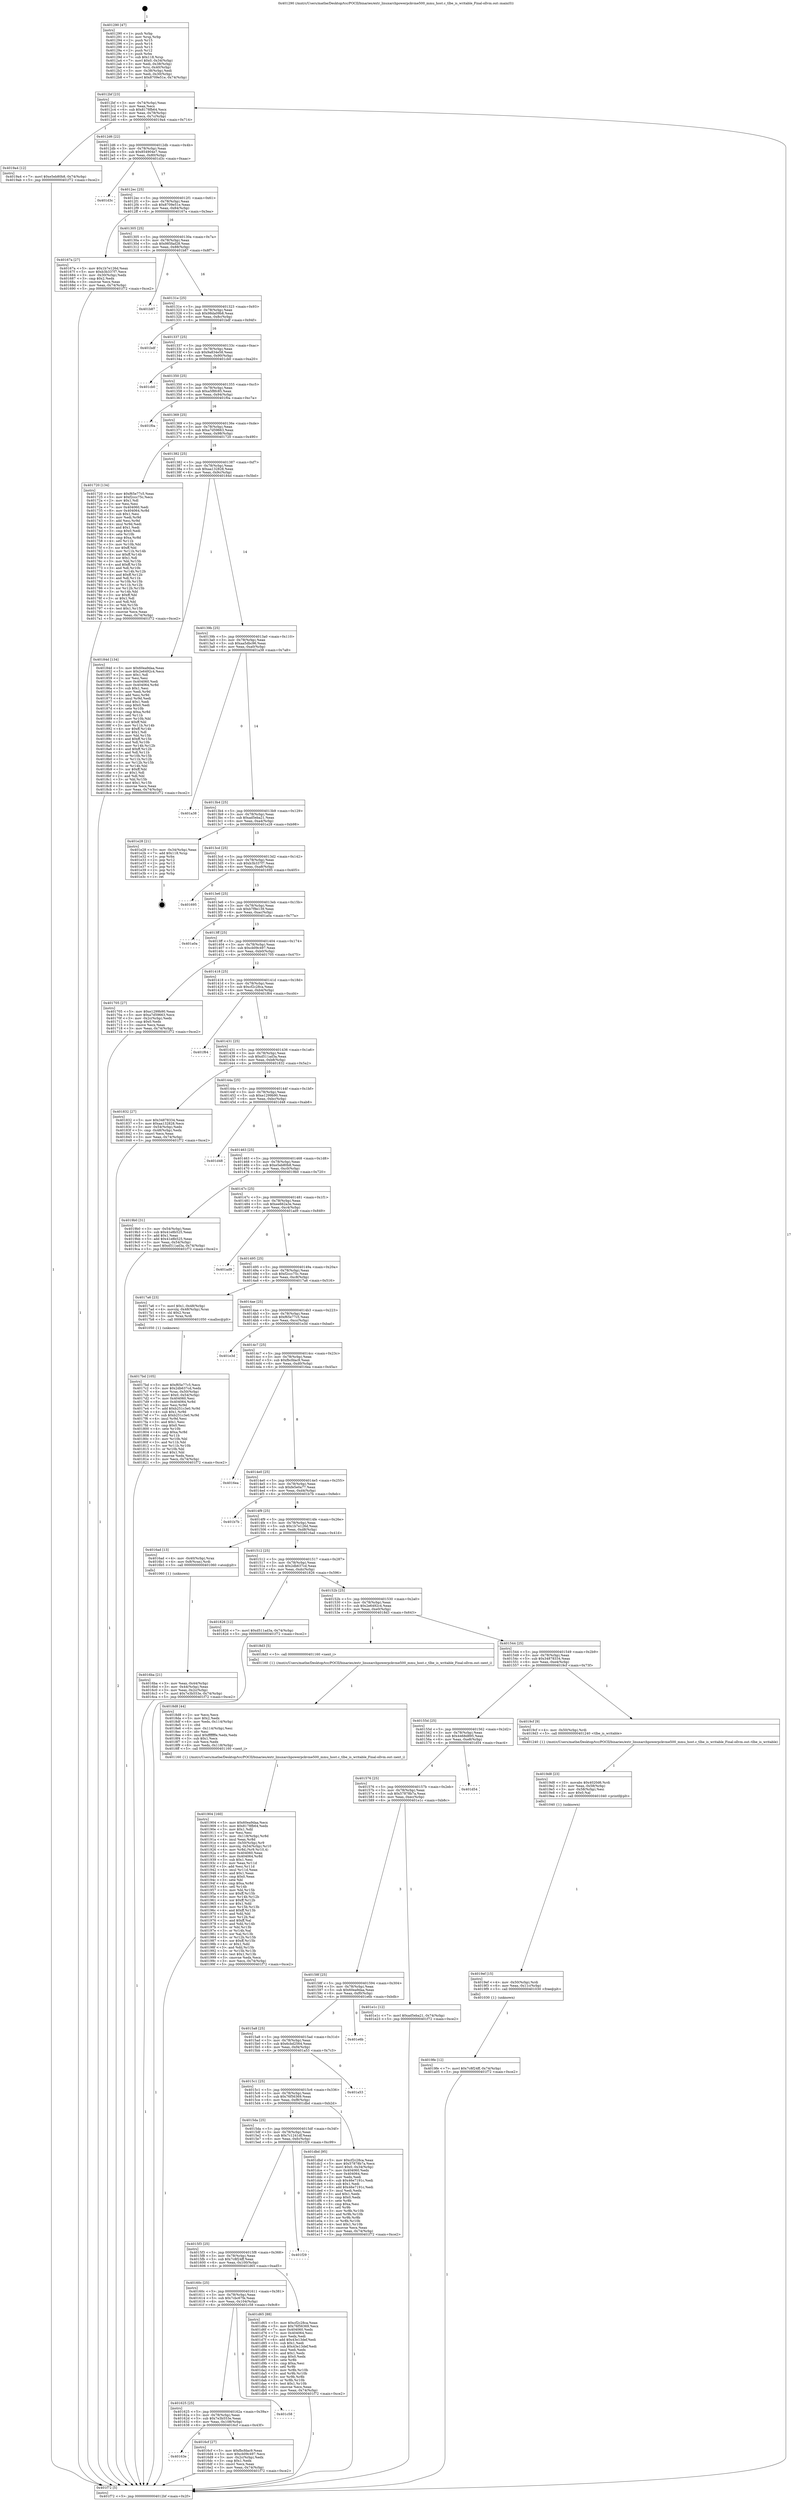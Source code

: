 digraph "0x401290" {
  label = "0x401290 (/mnt/c/Users/mathe/Desktop/tcc/POCII/binaries/extr_linuxarchpowerpckvme500_mmu_host.c_tlbe_is_writable_Final-ollvm.out::main(0))"
  labelloc = "t"
  node[shape=record]

  Entry [label="",width=0.3,height=0.3,shape=circle,fillcolor=black,style=filled]
  "0x4012bf" [label="{
     0x4012bf [23]\l
     | [instrs]\l
     &nbsp;&nbsp;0x4012bf \<+3\>: mov -0x74(%rbp),%eax\l
     &nbsp;&nbsp;0x4012c2 \<+2\>: mov %eax,%ecx\l
     &nbsp;&nbsp;0x4012c4 \<+6\>: sub $0x8178fb64,%ecx\l
     &nbsp;&nbsp;0x4012ca \<+3\>: mov %eax,-0x78(%rbp)\l
     &nbsp;&nbsp;0x4012cd \<+3\>: mov %ecx,-0x7c(%rbp)\l
     &nbsp;&nbsp;0x4012d0 \<+6\>: je 00000000004019a4 \<main+0x714\>\l
  }"]
  "0x4019a4" [label="{
     0x4019a4 [12]\l
     | [instrs]\l
     &nbsp;&nbsp;0x4019a4 \<+7\>: movl $0xe5eb80b8,-0x74(%rbp)\l
     &nbsp;&nbsp;0x4019ab \<+5\>: jmp 0000000000401f72 \<main+0xce2\>\l
  }"]
  "0x4012d6" [label="{
     0x4012d6 [22]\l
     | [instrs]\l
     &nbsp;&nbsp;0x4012d6 \<+5\>: jmp 00000000004012db \<main+0x4b\>\l
     &nbsp;&nbsp;0x4012db \<+3\>: mov -0x78(%rbp),%eax\l
     &nbsp;&nbsp;0x4012de \<+5\>: sub $0x854904e7,%eax\l
     &nbsp;&nbsp;0x4012e3 \<+3\>: mov %eax,-0x80(%rbp)\l
     &nbsp;&nbsp;0x4012e6 \<+6\>: je 0000000000401d3c \<main+0xaac\>\l
  }"]
  Exit [label="",width=0.3,height=0.3,shape=circle,fillcolor=black,style=filled,peripheries=2]
  "0x401d3c" [label="{
     0x401d3c\l
  }", style=dashed]
  "0x4012ec" [label="{
     0x4012ec [25]\l
     | [instrs]\l
     &nbsp;&nbsp;0x4012ec \<+5\>: jmp 00000000004012f1 \<main+0x61\>\l
     &nbsp;&nbsp;0x4012f1 \<+3\>: mov -0x78(%rbp),%eax\l
     &nbsp;&nbsp;0x4012f4 \<+5\>: sub $0x8709e51e,%eax\l
     &nbsp;&nbsp;0x4012f9 \<+6\>: mov %eax,-0x84(%rbp)\l
     &nbsp;&nbsp;0x4012ff \<+6\>: je 000000000040167a \<main+0x3ea\>\l
  }"]
  "0x4019fe" [label="{
     0x4019fe [12]\l
     | [instrs]\l
     &nbsp;&nbsp;0x4019fe \<+7\>: movl $0x7c8f24ff,-0x74(%rbp)\l
     &nbsp;&nbsp;0x401a05 \<+5\>: jmp 0000000000401f72 \<main+0xce2\>\l
  }"]
  "0x40167a" [label="{
     0x40167a [27]\l
     | [instrs]\l
     &nbsp;&nbsp;0x40167a \<+5\>: mov $0x1b7e126d,%eax\l
     &nbsp;&nbsp;0x40167f \<+5\>: mov $0xb3b337f7,%ecx\l
     &nbsp;&nbsp;0x401684 \<+3\>: mov -0x30(%rbp),%edx\l
     &nbsp;&nbsp;0x401687 \<+3\>: cmp $0x2,%edx\l
     &nbsp;&nbsp;0x40168a \<+3\>: cmovne %ecx,%eax\l
     &nbsp;&nbsp;0x40168d \<+3\>: mov %eax,-0x74(%rbp)\l
     &nbsp;&nbsp;0x401690 \<+5\>: jmp 0000000000401f72 \<main+0xce2\>\l
  }"]
  "0x401305" [label="{
     0x401305 [25]\l
     | [instrs]\l
     &nbsp;&nbsp;0x401305 \<+5\>: jmp 000000000040130a \<main+0x7a\>\l
     &nbsp;&nbsp;0x40130a \<+3\>: mov -0x78(%rbp),%eax\l
     &nbsp;&nbsp;0x40130d \<+5\>: sub $0x985fad28,%eax\l
     &nbsp;&nbsp;0x401312 \<+6\>: mov %eax,-0x88(%rbp)\l
     &nbsp;&nbsp;0x401318 \<+6\>: je 0000000000401b87 \<main+0x8f7\>\l
  }"]
  "0x401f72" [label="{
     0x401f72 [5]\l
     | [instrs]\l
     &nbsp;&nbsp;0x401f72 \<+5\>: jmp 00000000004012bf \<main+0x2f\>\l
  }"]
  "0x401290" [label="{
     0x401290 [47]\l
     | [instrs]\l
     &nbsp;&nbsp;0x401290 \<+1\>: push %rbp\l
     &nbsp;&nbsp;0x401291 \<+3\>: mov %rsp,%rbp\l
     &nbsp;&nbsp;0x401294 \<+2\>: push %r15\l
     &nbsp;&nbsp;0x401296 \<+2\>: push %r14\l
     &nbsp;&nbsp;0x401298 \<+2\>: push %r13\l
     &nbsp;&nbsp;0x40129a \<+2\>: push %r12\l
     &nbsp;&nbsp;0x40129c \<+1\>: push %rbx\l
     &nbsp;&nbsp;0x40129d \<+7\>: sub $0x118,%rsp\l
     &nbsp;&nbsp;0x4012a4 \<+7\>: movl $0x0,-0x34(%rbp)\l
     &nbsp;&nbsp;0x4012ab \<+3\>: mov %edi,-0x38(%rbp)\l
     &nbsp;&nbsp;0x4012ae \<+4\>: mov %rsi,-0x40(%rbp)\l
     &nbsp;&nbsp;0x4012b2 \<+3\>: mov -0x38(%rbp),%edi\l
     &nbsp;&nbsp;0x4012b5 \<+3\>: mov %edi,-0x30(%rbp)\l
     &nbsp;&nbsp;0x4012b8 \<+7\>: movl $0x8709e51e,-0x74(%rbp)\l
  }"]
  "0x4019ef" [label="{
     0x4019ef [15]\l
     | [instrs]\l
     &nbsp;&nbsp;0x4019ef \<+4\>: mov -0x50(%rbp),%rdi\l
     &nbsp;&nbsp;0x4019f3 \<+6\>: mov %eax,-0x11c(%rbp)\l
     &nbsp;&nbsp;0x4019f9 \<+5\>: call 0000000000401030 \<free@plt\>\l
     | [calls]\l
     &nbsp;&nbsp;0x401030 \{1\} (unknown)\l
  }"]
  "0x401b87" [label="{
     0x401b87\l
  }", style=dashed]
  "0x40131e" [label="{
     0x40131e [25]\l
     | [instrs]\l
     &nbsp;&nbsp;0x40131e \<+5\>: jmp 0000000000401323 \<main+0x93\>\l
     &nbsp;&nbsp;0x401323 \<+3\>: mov -0x78(%rbp),%eax\l
     &nbsp;&nbsp;0x401326 \<+5\>: sub $0x98da09b8,%eax\l
     &nbsp;&nbsp;0x40132b \<+6\>: mov %eax,-0x8c(%rbp)\l
     &nbsp;&nbsp;0x401331 \<+6\>: je 0000000000401bdf \<main+0x94f\>\l
  }"]
  "0x4019d8" [label="{
     0x4019d8 [23]\l
     | [instrs]\l
     &nbsp;&nbsp;0x4019d8 \<+10\>: movabs $0x4020d6,%rdi\l
     &nbsp;&nbsp;0x4019e2 \<+3\>: mov %eax,-0x58(%rbp)\l
     &nbsp;&nbsp;0x4019e5 \<+3\>: mov -0x58(%rbp),%esi\l
     &nbsp;&nbsp;0x4019e8 \<+2\>: mov $0x0,%al\l
     &nbsp;&nbsp;0x4019ea \<+5\>: call 0000000000401040 \<printf@plt\>\l
     | [calls]\l
     &nbsp;&nbsp;0x401040 \{1\} (unknown)\l
  }"]
  "0x401bdf" [label="{
     0x401bdf\l
  }", style=dashed]
  "0x401337" [label="{
     0x401337 [25]\l
     | [instrs]\l
     &nbsp;&nbsp;0x401337 \<+5\>: jmp 000000000040133c \<main+0xac\>\l
     &nbsp;&nbsp;0x40133c \<+3\>: mov -0x78(%rbp),%eax\l
     &nbsp;&nbsp;0x40133f \<+5\>: sub $0x9a834e58,%eax\l
     &nbsp;&nbsp;0x401344 \<+6\>: mov %eax,-0x90(%rbp)\l
     &nbsp;&nbsp;0x40134a \<+6\>: je 0000000000401cb0 \<main+0xa20\>\l
  }"]
  "0x401904" [label="{
     0x401904 [160]\l
     | [instrs]\l
     &nbsp;&nbsp;0x401904 \<+5\>: mov $0x60ea9daa,%ecx\l
     &nbsp;&nbsp;0x401909 \<+5\>: mov $0x8178fb64,%edx\l
     &nbsp;&nbsp;0x40190e \<+3\>: mov $0x1,%dil\l
     &nbsp;&nbsp;0x401911 \<+2\>: xor %esi,%esi\l
     &nbsp;&nbsp;0x401913 \<+7\>: mov -0x118(%rbp),%r8d\l
     &nbsp;&nbsp;0x40191a \<+4\>: imul %eax,%r8d\l
     &nbsp;&nbsp;0x40191e \<+4\>: mov -0x50(%rbp),%r9\l
     &nbsp;&nbsp;0x401922 \<+4\>: movslq -0x54(%rbp),%r10\l
     &nbsp;&nbsp;0x401926 \<+4\>: mov %r8d,(%r9,%r10,4)\l
     &nbsp;&nbsp;0x40192a \<+7\>: mov 0x404060,%eax\l
     &nbsp;&nbsp;0x401931 \<+8\>: mov 0x404064,%r8d\l
     &nbsp;&nbsp;0x401939 \<+3\>: sub $0x1,%esi\l
     &nbsp;&nbsp;0x40193c \<+3\>: mov %eax,%r11d\l
     &nbsp;&nbsp;0x40193f \<+3\>: add %esi,%r11d\l
     &nbsp;&nbsp;0x401942 \<+4\>: imul %r11d,%eax\l
     &nbsp;&nbsp;0x401946 \<+3\>: and $0x1,%eax\l
     &nbsp;&nbsp;0x401949 \<+3\>: cmp $0x0,%eax\l
     &nbsp;&nbsp;0x40194c \<+3\>: sete %bl\l
     &nbsp;&nbsp;0x40194f \<+4\>: cmp $0xa,%r8d\l
     &nbsp;&nbsp;0x401953 \<+4\>: setl %r14b\l
     &nbsp;&nbsp;0x401957 \<+3\>: mov %bl,%r15b\l
     &nbsp;&nbsp;0x40195a \<+4\>: xor $0xff,%r15b\l
     &nbsp;&nbsp;0x40195e \<+3\>: mov %r14b,%r12b\l
     &nbsp;&nbsp;0x401961 \<+4\>: xor $0xff,%r12b\l
     &nbsp;&nbsp;0x401965 \<+4\>: xor $0x1,%dil\l
     &nbsp;&nbsp;0x401969 \<+3\>: mov %r15b,%r13b\l
     &nbsp;&nbsp;0x40196c \<+4\>: and $0xff,%r13b\l
     &nbsp;&nbsp;0x401970 \<+3\>: and %dil,%bl\l
     &nbsp;&nbsp;0x401973 \<+3\>: mov %r12b,%al\l
     &nbsp;&nbsp;0x401976 \<+2\>: and $0xff,%al\l
     &nbsp;&nbsp;0x401978 \<+3\>: and %dil,%r14b\l
     &nbsp;&nbsp;0x40197b \<+3\>: or %bl,%r13b\l
     &nbsp;&nbsp;0x40197e \<+3\>: or %r14b,%al\l
     &nbsp;&nbsp;0x401981 \<+3\>: xor %al,%r13b\l
     &nbsp;&nbsp;0x401984 \<+3\>: or %r12b,%r15b\l
     &nbsp;&nbsp;0x401987 \<+4\>: xor $0xff,%r15b\l
     &nbsp;&nbsp;0x40198b \<+4\>: or $0x1,%dil\l
     &nbsp;&nbsp;0x40198f \<+3\>: and %dil,%r15b\l
     &nbsp;&nbsp;0x401992 \<+3\>: or %r15b,%r13b\l
     &nbsp;&nbsp;0x401995 \<+4\>: test $0x1,%r13b\l
     &nbsp;&nbsp;0x401999 \<+3\>: cmovne %edx,%ecx\l
     &nbsp;&nbsp;0x40199c \<+3\>: mov %ecx,-0x74(%rbp)\l
     &nbsp;&nbsp;0x40199f \<+5\>: jmp 0000000000401f72 \<main+0xce2\>\l
  }"]
  "0x401cb0" [label="{
     0x401cb0\l
  }", style=dashed]
  "0x401350" [label="{
     0x401350 [25]\l
     | [instrs]\l
     &nbsp;&nbsp;0x401350 \<+5\>: jmp 0000000000401355 \<main+0xc5\>\l
     &nbsp;&nbsp;0x401355 \<+3\>: mov -0x78(%rbp),%eax\l
     &nbsp;&nbsp;0x401358 \<+5\>: sub $0xa5f8fc85,%eax\l
     &nbsp;&nbsp;0x40135d \<+6\>: mov %eax,-0x94(%rbp)\l
     &nbsp;&nbsp;0x401363 \<+6\>: je 0000000000401f0a \<main+0xc7a\>\l
  }"]
  "0x4018d8" [label="{
     0x4018d8 [44]\l
     | [instrs]\l
     &nbsp;&nbsp;0x4018d8 \<+2\>: xor %ecx,%ecx\l
     &nbsp;&nbsp;0x4018da \<+5\>: mov $0x2,%edx\l
     &nbsp;&nbsp;0x4018df \<+6\>: mov %edx,-0x114(%rbp)\l
     &nbsp;&nbsp;0x4018e5 \<+1\>: cltd\l
     &nbsp;&nbsp;0x4018e6 \<+6\>: mov -0x114(%rbp),%esi\l
     &nbsp;&nbsp;0x4018ec \<+2\>: idiv %esi\l
     &nbsp;&nbsp;0x4018ee \<+6\>: imul $0xfffffffe,%edx,%edx\l
     &nbsp;&nbsp;0x4018f4 \<+3\>: sub $0x1,%ecx\l
     &nbsp;&nbsp;0x4018f7 \<+2\>: sub %ecx,%edx\l
     &nbsp;&nbsp;0x4018f9 \<+6\>: mov %edx,-0x118(%rbp)\l
     &nbsp;&nbsp;0x4018ff \<+5\>: call 0000000000401160 \<next_i\>\l
     | [calls]\l
     &nbsp;&nbsp;0x401160 \{1\} (/mnt/c/Users/mathe/Desktop/tcc/POCII/binaries/extr_linuxarchpowerpckvme500_mmu_host.c_tlbe_is_writable_Final-ollvm.out::next_i)\l
  }"]
  "0x401f0a" [label="{
     0x401f0a\l
  }", style=dashed]
  "0x401369" [label="{
     0x401369 [25]\l
     | [instrs]\l
     &nbsp;&nbsp;0x401369 \<+5\>: jmp 000000000040136e \<main+0xde\>\l
     &nbsp;&nbsp;0x40136e \<+3\>: mov -0x78(%rbp),%eax\l
     &nbsp;&nbsp;0x401371 \<+5\>: sub $0xa7d59663,%eax\l
     &nbsp;&nbsp;0x401376 \<+6\>: mov %eax,-0x98(%rbp)\l
     &nbsp;&nbsp;0x40137c \<+6\>: je 0000000000401720 \<main+0x490\>\l
  }"]
  "0x4017bd" [label="{
     0x4017bd [105]\l
     | [instrs]\l
     &nbsp;&nbsp;0x4017bd \<+5\>: mov $0xf65e77c5,%ecx\l
     &nbsp;&nbsp;0x4017c2 \<+5\>: mov $0x2db637cd,%edx\l
     &nbsp;&nbsp;0x4017c7 \<+4\>: mov %rax,-0x50(%rbp)\l
     &nbsp;&nbsp;0x4017cb \<+7\>: movl $0x0,-0x54(%rbp)\l
     &nbsp;&nbsp;0x4017d2 \<+7\>: mov 0x404060,%esi\l
     &nbsp;&nbsp;0x4017d9 \<+8\>: mov 0x404064,%r8d\l
     &nbsp;&nbsp;0x4017e1 \<+3\>: mov %esi,%r9d\l
     &nbsp;&nbsp;0x4017e4 \<+7\>: add $0xb251c3e0,%r9d\l
     &nbsp;&nbsp;0x4017eb \<+4\>: sub $0x1,%r9d\l
     &nbsp;&nbsp;0x4017ef \<+7\>: sub $0xb251c3e0,%r9d\l
     &nbsp;&nbsp;0x4017f6 \<+4\>: imul %r9d,%esi\l
     &nbsp;&nbsp;0x4017fa \<+3\>: and $0x1,%esi\l
     &nbsp;&nbsp;0x4017fd \<+3\>: cmp $0x0,%esi\l
     &nbsp;&nbsp;0x401800 \<+4\>: sete %r10b\l
     &nbsp;&nbsp;0x401804 \<+4\>: cmp $0xa,%r8d\l
     &nbsp;&nbsp;0x401808 \<+4\>: setl %r11b\l
     &nbsp;&nbsp;0x40180c \<+3\>: mov %r10b,%bl\l
     &nbsp;&nbsp;0x40180f \<+3\>: and %r11b,%bl\l
     &nbsp;&nbsp;0x401812 \<+3\>: xor %r11b,%r10b\l
     &nbsp;&nbsp;0x401815 \<+3\>: or %r10b,%bl\l
     &nbsp;&nbsp;0x401818 \<+3\>: test $0x1,%bl\l
     &nbsp;&nbsp;0x40181b \<+3\>: cmovne %edx,%ecx\l
     &nbsp;&nbsp;0x40181e \<+3\>: mov %ecx,-0x74(%rbp)\l
     &nbsp;&nbsp;0x401821 \<+5\>: jmp 0000000000401f72 \<main+0xce2\>\l
  }"]
  "0x401720" [label="{
     0x401720 [134]\l
     | [instrs]\l
     &nbsp;&nbsp;0x401720 \<+5\>: mov $0xf65e77c5,%eax\l
     &nbsp;&nbsp;0x401725 \<+5\>: mov $0xf2ccc75c,%ecx\l
     &nbsp;&nbsp;0x40172a \<+2\>: mov $0x1,%dl\l
     &nbsp;&nbsp;0x40172c \<+2\>: xor %esi,%esi\l
     &nbsp;&nbsp;0x40172e \<+7\>: mov 0x404060,%edi\l
     &nbsp;&nbsp;0x401735 \<+8\>: mov 0x404064,%r8d\l
     &nbsp;&nbsp;0x40173d \<+3\>: sub $0x1,%esi\l
     &nbsp;&nbsp;0x401740 \<+3\>: mov %edi,%r9d\l
     &nbsp;&nbsp;0x401743 \<+3\>: add %esi,%r9d\l
     &nbsp;&nbsp;0x401746 \<+4\>: imul %r9d,%edi\l
     &nbsp;&nbsp;0x40174a \<+3\>: and $0x1,%edi\l
     &nbsp;&nbsp;0x40174d \<+3\>: cmp $0x0,%edi\l
     &nbsp;&nbsp;0x401750 \<+4\>: sete %r10b\l
     &nbsp;&nbsp;0x401754 \<+4\>: cmp $0xa,%r8d\l
     &nbsp;&nbsp;0x401758 \<+4\>: setl %r11b\l
     &nbsp;&nbsp;0x40175c \<+3\>: mov %r10b,%bl\l
     &nbsp;&nbsp;0x40175f \<+3\>: xor $0xff,%bl\l
     &nbsp;&nbsp;0x401762 \<+3\>: mov %r11b,%r14b\l
     &nbsp;&nbsp;0x401765 \<+4\>: xor $0xff,%r14b\l
     &nbsp;&nbsp;0x401769 \<+3\>: xor $0x1,%dl\l
     &nbsp;&nbsp;0x40176c \<+3\>: mov %bl,%r15b\l
     &nbsp;&nbsp;0x40176f \<+4\>: and $0xff,%r15b\l
     &nbsp;&nbsp;0x401773 \<+3\>: and %dl,%r10b\l
     &nbsp;&nbsp;0x401776 \<+3\>: mov %r14b,%r12b\l
     &nbsp;&nbsp;0x401779 \<+4\>: and $0xff,%r12b\l
     &nbsp;&nbsp;0x40177d \<+3\>: and %dl,%r11b\l
     &nbsp;&nbsp;0x401780 \<+3\>: or %r10b,%r15b\l
     &nbsp;&nbsp;0x401783 \<+3\>: or %r11b,%r12b\l
     &nbsp;&nbsp;0x401786 \<+3\>: xor %r12b,%r15b\l
     &nbsp;&nbsp;0x401789 \<+3\>: or %r14b,%bl\l
     &nbsp;&nbsp;0x40178c \<+3\>: xor $0xff,%bl\l
     &nbsp;&nbsp;0x40178f \<+3\>: or $0x1,%dl\l
     &nbsp;&nbsp;0x401792 \<+2\>: and %dl,%bl\l
     &nbsp;&nbsp;0x401794 \<+3\>: or %bl,%r15b\l
     &nbsp;&nbsp;0x401797 \<+4\>: test $0x1,%r15b\l
     &nbsp;&nbsp;0x40179b \<+3\>: cmovne %ecx,%eax\l
     &nbsp;&nbsp;0x40179e \<+3\>: mov %eax,-0x74(%rbp)\l
     &nbsp;&nbsp;0x4017a1 \<+5\>: jmp 0000000000401f72 \<main+0xce2\>\l
  }"]
  "0x401382" [label="{
     0x401382 [25]\l
     | [instrs]\l
     &nbsp;&nbsp;0x401382 \<+5\>: jmp 0000000000401387 \<main+0xf7\>\l
     &nbsp;&nbsp;0x401387 \<+3\>: mov -0x78(%rbp),%eax\l
     &nbsp;&nbsp;0x40138a \<+5\>: sub $0xaa132828,%eax\l
     &nbsp;&nbsp;0x40138f \<+6\>: mov %eax,-0x9c(%rbp)\l
     &nbsp;&nbsp;0x401395 \<+6\>: je 000000000040184d \<main+0x5bd\>\l
  }"]
  "0x40163e" [label="{
     0x40163e\l
  }", style=dashed]
  "0x40184d" [label="{
     0x40184d [134]\l
     | [instrs]\l
     &nbsp;&nbsp;0x40184d \<+5\>: mov $0x60ea9daa,%eax\l
     &nbsp;&nbsp;0x401852 \<+5\>: mov $0x2e6492c4,%ecx\l
     &nbsp;&nbsp;0x401857 \<+2\>: mov $0x1,%dl\l
     &nbsp;&nbsp;0x401859 \<+2\>: xor %esi,%esi\l
     &nbsp;&nbsp;0x40185b \<+7\>: mov 0x404060,%edi\l
     &nbsp;&nbsp;0x401862 \<+8\>: mov 0x404064,%r8d\l
     &nbsp;&nbsp;0x40186a \<+3\>: sub $0x1,%esi\l
     &nbsp;&nbsp;0x40186d \<+3\>: mov %edi,%r9d\l
     &nbsp;&nbsp;0x401870 \<+3\>: add %esi,%r9d\l
     &nbsp;&nbsp;0x401873 \<+4\>: imul %r9d,%edi\l
     &nbsp;&nbsp;0x401877 \<+3\>: and $0x1,%edi\l
     &nbsp;&nbsp;0x40187a \<+3\>: cmp $0x0,%edi\l
     &nbsp;&nbsp;0x40187d \<+4\>: sete %r10b\l
     &nbsp;&nbsp;0x401881 \<+4\>: cmp $0xa,%r8d\l
     &nbsp;&nbsp;0x401885 \<+4\>: setl %r11b\l
     &nbsp;&nbsp;0x401889 \<+3\>: mov %r10b,%bl\l
     &nbsp;&nbsp;0x40188c \<+3\>: xor $0xff,%bl\l
     &nbsp;&nbsp;0x40188f \<+3\>: mov %r11b,%r14b\l
     &nbsp;&nbsp;0x401892 \<+4\>: xor $0xff,%r14b\l
     &nbsp;&nbsp;0x401896 \<+3\>: xor $0x1,%dl\l
     &nbsp;&nbsp;0x401899 \<+3\>: mov %bl,%r15b\l
     &nbsp;&nbsp;0x40189c \<+4\>: and $0xff,%r15b\l
     &nbsp;&nbsp;0x4018a0 \<+3\>: and %dl,%r10b\l
     &nbsp;&nbsp;0x4018a3 \<+3\>: mov %r14b,%r12b\l
     &nbsp;&nbsp;0x4018a6 \<+4\>: and $0xff,%r12b\l
     &nbsp;&nbsp;0x4018aa \<+3\>: and %dl,%r11b\l
     &nbsp;&nbsp;0x4018ad \<+3\>: or %r10b,%r15b\l
     &nbsp;&nbsp;0x4018b0 \<+3\>: or %r11b,%r12b\l
     &nbsp;&nbsp;0x4018b3 \<+3\>: xor %r12b,%r15b\l
     &nbsp;&nbsp;0x4018b6 \<+3\>: or %r14b,%bl\l
     &nbsp;&nbsp;0x4018b9 \<+3\>: xor $0xff,%bl\l
     &nbsp;&nbsp;0x4018bc \<+3\>: or $0x1,%dl\l
     &nbsp;&nbsp;0x4018bf \<+2\>: and %dl,%bl\l
     &nbsp;&nbsp;0x4018c1 \<+3\>: or %bl,%r15b\l
     &nbsp;&nbsp;0x4018c4 \<+4\>: test $0x1,%r15b\l
     &nbsp;&nbsp;0x4018c8 \<+3\>: cmovne %ecx,%eax\l
     &nbsp;&nbsp;0x4018cb \<+3\>: mov %eax,-0x74(%rbp)\l
     &nbsp;&nbsp;0x4018ce \<+5\>: jmp 0000000000401f72 \<main+0xce2\>\l
  }"]
  "0x40139b" [label="{
     0x40139b [25]\l
     | [instrs]\l
     &nbsp;&nbsp;0x40139b \<+5\>: jmp 00000000004013a0 \<main+0x110\>\l
     &nbsp;&nbsp;0x4013a0 \<+3\>: mov -0x78(%rbp),%eax\l
     &nbsp;&nbsp;0x4013a3 \<+5\>: sub $0xaa5dbc96,%eax\l
     &nbsp;&nbsp;0x4013a8 \<+6\>: mov %eax,-0xa0(%rbp)\l
     &nbsp;&nbsp;0x4013ae \<+6\>: je 0000000000401a38 \<main+0x7a8\>\l
  }"]
  "0x4016cf" [label="{
     0x4016cf [27]\l
     | [instrs]\l
     &nbsp;&nbsp;0x4016cf \<+5\>: mov $0xfbcfdac9,%eax\l
     &nbsp;&nbsp;0x4016d4 \<+5\>: mov $0xcb09c497,%ecx\l
     &nbsp;&nbsp;0x4016d9 \<+3\>: mov -0x2c(%rbp),%edx\l
     &nbsp;&nbsp;0x4016dc \<+3\>: cmp $0x1,%edx\l
     &nbsp;&nbsp;0x4016df \<+3\>: cmovl %ecx,%eax\l
     &nbsp;&nbsp;0x4016e2 \<+3\>: mov %eax,-0x74(%rbp)\l
     &nbsp;&nbsp;0x4016e5 \<+5\>: jmp 0000000000401f72 \<main+0xce2\>\l
  }"]
  "0x401a38" [label="{
     0x401a38\l
  }", style=dashed]
  "0x4013b4" [label="{
     0x4013b4 [25]\l
     | [instrs]\l
     &nbsp;&nbsp;0x4013b4 \<+5\>: jmp 00000000004013b9 \<main+0x129\>\l
     &nbsp;&nbsp;0x4013b9 \<+3\>: mov -0x78(%rbp),%eax\l
     &nbsp;&nbsp;0x4013bc \<+5\>: sub $0xad5eba21,%eax\l
     &nbsp;&nbsp;0x4013c1 \<+6\>: mov %eax,-0xa4(%rbp)\l
     &nbsp;&nbsp;0x4013c7 \<+6\>: je 0000000000401e28 \<main+0xb98\>\l
  }"]
  "0x401625" [label="{
     0x401625 [25]\l
     | [instrs]\l
     &nbsp;&nbsp;0x401625 \<+5\>: jmp 000000000040162a \<main+0x39a\>\l
     &nbsp;&nbsp;0x40162a \<+3\>: mov -0x78(%rbp),%eax\l
     &nbsp;&nbsp;0x40162d \<+5\>: sub $0x7e3b553e,%eax\l
     &nbsp;&nbsp;0x401632 \<+6\>: mov %eax,-0x108(%rbp)\l
     &nbsp;&nbsp;0x401638 \<+6\>: je 00000000004016cf \<main+0x43f\>\l
  }"]
  "0x401e28" [label="{
     0x401e28 [21]\l
     | [instrs]\l
     &nbsp;&nbsp;0x401e28 \<+3\>: mov -0x34(%rbp),%eax\l
     &nbsp;&nbsp;0x401e2b \<+7\>: add $0x118,%rsp\l
     &nbsp;&nbsp;0x401e32 \<+1\>: pop %rbx\l
     &nbsp;&nbsp;0x401e33 \<+2\>: pop %r12\l
     &nbsp;&nbsp;0x401e35 \<+2\>: pop %r13\l
     &nbsp;&nbsp;0x401e37 \<+2\>: pop %r14\l
     &nbsp;&nbsp;0x401e39 \<+2\>: pop %r15\l
     &nbsp;&nbsp;0x401e3b \<+1\>: pop %rbp\l
     &nbsp;&nbsp;0x401e3c \<+1\>: ret\l
  }"]
  "0x4013cd" [label="{
     0x4013cd [25]\l
     | [instrs]\l
     &nbsp;&nbsp;0x4013cd \<+5\>: jmp 00000000004013d2 \<main+0x142\>\l
     &nbsp;&nbsp;0x4013d2 \<+3\>: mov -0x78(%rbp),%eax\l
     &nbsp;&nbsp;0x4013d5 \<+5\>: sub $0xb3b337f7,%eax\l
     &nbsp;&nbsp;0x4013da \<+6\>: mov %eax,-0xa8(%rbp)\l
     &nbsp;&nbsp;0x4013e0 \<+6\>: je 0000000000401695 \<main+0x405\>\l
  }"]
  "0x401c58" [label="{
     0x401c58\l
  }", style=dashed]
  "0x401695" [label="{
     0x401695\l
  }", style=dashed]
  "0x4013e6" [label="{
     0x4013e6 [25]\l
     | [instrs]\l
     &nbsp;&nbsp;0x4013e6 \<+5\>: jmp 00000000004013eb \<main+0x15b\>\l
     &nbsp;&nbsp;0x4013eb \<+3\>: mov -0x78(%rbp),%eax\l
     &nbsp;&nbsp;0x4013ee \<+5\>: sub $0xb7f9e139,%eax\l
     &nbsp;&nbsp;0x4013f3 \<+6\>: mov %eax,-0xac(%rbp)\l
     &nbsp;&nbsp;0x4013f9 \<+6\>: je 0000000000401a0a \<main+0x77a\>\l
  }"]
  "0x40160c" [label="{
     0x40160c [25]\l
     | [instrs]\l
     &nbsp;&nbsp;0x40160c \<+5\>: jmp 0000000000401611 \<main+0x381\>\l
     &nbsp;&nbsp;0x401611 \<+3\>: mov -0x78(%rbp),%eax\l
     &nbsp;&nbsp;0x401614 \<+5\>: sub $0x7cbc67fe,%eax\l
     &nbsp;&nbsp;0x401619 \<+6\>: mov %eax,-0x104(%rbp)\l
     &nbsp;&nbsp;0x40161f \<+6\>: je 0000000000401c58 \<main+0x9c8\>\l
  }"]
  "0x401a0a" [label="{
     0x401a0a\l
  }", style=dashed]
  "0x4013ff" [label="{
     0x4013ff [25]\l
     | [instrs]\l
     &nbsp;&nbsp;0x4013ff \<+5\>: jmp 0000000000401404 \<main+0x174\>\l
     &nbsp;&nbsp;0x401404 \<+3\>: mov -0x78(%rbp),%eax\l
     &nbsp;&nbsp;0x401407 \<+5\>: sub $0xcb09c497,%eax\l
     &nbsp;&nbsp;0x40140c \<+6\>: mov %eax,-0xb0(%rbp)\l
     &nbsp;&nbsp;0x401412 \<+6\>: je 0000000000401705 \<main+0x475\>\l
  }"]
  "0x401d65" [label="{
     0x401d65 [88]\l
     | [instrs]\l
     &nbsp;&nbsp;0x401d65 \<+5\>: mov $0xcf2c28ca,%eax\l
     &nbsp;&nbsp;0x401d6a \<+5\>: mov $0x76f56369,%ecx\l
     &nbsp;&nbsp;0x401d6f \<+7\>: mov 0x404060,%edx\l
     &nbsp;&nbsp;0x401d76 \<+7\>: mov 0x404064,%esi\l
     &nbsp;&nbsp;0x401d7d \<+2\>: mov %edx,%edi\l
     &nbsp;&nbsp;0x401d7f \<+6\>: add $0x43e13def,%edi\l
     &nbsp;&nbsp;0x401d85 \<+3\>: sub $0x1,%edi\l
     &nbsp;&nbsp;0x401d88 \<+6\>: sub $0x43e13def,%edi\l
     &nbsp;&nbsp;0x401d8e \<+3\>: imul %edi,%edx\l
     &nbsp;&nbsp;0x401d91 \<+3\>: and $0x1,%edx\l
     &nbsp;&nbsp;0x401d94 \<+3\>: cmp $0x0,%edx\l
     &nbsp;&nbsp;0x401d97 \<+4\>: sete %r8b\l
     &nbsp;&nbsp;0x401d9b \<+3\>: cmp $0xa,%esi\l
     &nbsp;&nbsp;0x401d9e \<+4\>: setl %r9b\l
     &nbsp;&nbsp;0x401da2 \<+3\>: mov %r8b,%r10b\l
     &nbsp;&nbsp;0x401da5 \<+3\>: and %r9b,%r10b\l
     &nbsp;&nbsp;0x401da8 \<+3\>: xor %r9b,%r8b\l
     &nbsp;&nbsp;0x401dab \<+3\>: or %r8b,%r10b\l
     &nbsp;&nbsp;0x401dae \<+4\>: test $0x1,%r10b\l
     &nbsp;&nbsp;0x401db2 \<+3\>: cmovne %ecx,%eax\l
     &nbsp;&nbsp;0x401db5 \<+3\>: mov %eax,-0x74(%rbp)\l
     &nbsp;&nbsp;0x401db8 \<+5\>: jmp 0000000000401f72 \<main+0xce2\>\l
  }"]
  "0x401705" [label="{
     0x401705 [27]\l
     | [instrs]\l
     &nbsp;&nbsp;0x401705 \<+5\>: mov $0xe1299b90,%eax\l
     &nbsp;&nbsp;0x40170a \<+5\>: mov $0xa7d59663,%ecx\l
     &nbsp;&nbsp;0x40170f \<+3\>: mov -0x2c(%rbp),%edx\l
     &nbsp;&nbsp;0x401712 \<+3\>: cmp $0x0,%edx\l
     &nbsp;&nbsp;0x401715 \<+3\>: cmove %ecx,%eax\l
     &nbsp;&nbsp;0x401718 \<+3\>: mov %eax,-0x74(%rbp)\l
     &nbsp;&nbsp;0x40171b \<+5\>: jmp 0000000000401f72 \<main+0xce2\>\l
  }"]
  "0x401418" [label="{
     0x401418 [25]\l
     | [instrs]\l
     &nbsp;&nbsp;0x401418 \<+5\>: jmp 000000000040141d \<main+0x18d\>\l
     &nbsp;&nbsp;0x40141d \<+3\>: mov -0x78(%rbp),%eax\l
     &nbsp;&nbsp;0x401420 \<+5\>: sub $0xcf2c28ca,%eax\l
     &nbsp;&nbsp;0x401425 \<+6\>: mov %eax,-0xb4(%rbp)\l
     &nbsp;&nbsp;0x40142b \<+6\>: je 0000000000401f64 \<main+0xcd4\>\l
  }"]
  "0x4015f3" [label="{
     0x4015f3 [25]\l
     | [instrs]\l
     &nbsp;&nbsp;0x4015f3 \<+5\>: jmp 00000000004015f8 \<main+0x368\>\l
     &nbsp;&nbsp;0x4015f8 \<+3\>: mov -0x78(%rbp),%eax\l
     &nbsp;&nbsp;0x4015fb \<+5\>: sub $0x7c8f24ff,%eax\l
     &nbsp;&nbsp;0x401600 \<+6\>: mov %eax,-0x100(%rbp)\l
     &nbsp;&nbsp;0x401606 \<+6\>: je 0000000000401d65 \<main+0xad5\>\l
  }"]
  "0x401f64" [label="{
     0x401f64\l
  }", style=dashed]
  "0x401431" [label="{
     0x401431 [25]\l
     | [instrs]\l
     &nbsp;&nbsp;0x401431 \<+5\>: jmp 0000000000401436 \<main+0x1a6\>\l
     &nbsp;&nbsp;0x401436 \<+3\>: mov -0x78(%rbp),%eax\l
     &nbsp;&nbsp;0x401439 \<+5\>: sub $0xd511ad3a,%eax\l
     &nbsp;&nbsp;0x40143e \<+6\>: mov %eax,-0xb8(%rbp)\l
     &nbsp;&nbsp;0x401444 \<+6\>: je 0000000000401832 \<main+0x5a2\>\l
  }"]
  "0x401f29" [label="{
     0x401f29\l
  }", style=dashed]
  "0x401832" [label="{
     0x401832 [27]\l
     | [instrs]\l
     &nbsp;&nbsp;0x401832 \<+5\>: mov $0x34878334,%eax\l
     &nbsp;&nbsp;0x401837 \<+5\>: mov $0xaa132828,%ecx\l
     &nbsp;&nbsp;0x40183c \<+3\>: mov -0x54(%rbp),%edx\l
     &nbsp;&nbsp;0x40183f \<+3\>: cmp -0x48(%rbp),%edx\l
     &nbsp;&nbsp;0x401842 \<+3\>: cmovl %ecx,%eax\l
     &nbsp;&nbsp;0x401845 \<+3\>: mov %eax,-0x74(%rbp)\l
     &nbsp;&nbsp;0x401848 \<+5\>: jmp 0000000000401f72 \<main+0xce2\>\l
  }"]
  "0x40144a" [label="{
     0x40144a [25]\l
     | [instrs]\l
     &nbsp;&nbsp;0x40144a \<+5\>: jmp 000000000040144f \<main+0x1bf\>\l
     &nbsp;&nbsp;0x40144f \<+3\>: mov -0x78(%rbp),%eax\l
     &nbsp;&nbsp;0x401452 \<+5\>: sub $0xe1299b90,%eax\l
     &nbsp;&nbsp;0x401457 \<+6\>: mov %eax,-0xbc(%rbp)\l
     &nbsp;&nbsp;0x40145d \<+6\>: je 0000000000401d48 \<main+0xab8\>\l
  }"]
  "0x4015da" [label="{
     0x4015da [25]\l
     | [instrs]\l
     &nbsp;&nbsp;0x4015da \<+5\>: jmp 00000000004015df \<main+0x34f\>\l
     &nbsp;&nbsp;0x4015df \<+3\>: mov -0x78(%rbp),%eax\l
     &nbsp;&nbsp;0x4015e2 \<+5\>: sub $0x7c1241df,%eax\l
     &nbsp;&nbsp;0x4015e7 \<+6\>: mov %eax,-0xfc(%rbp)\l
     &nbsp;&nbsp;0x4015ed \<+6\>: je 0000000000401f29 \<main+0xc99\>\l
  }"]
  "0x401d48" [label="{
     0x401d48\l
  }", style=dashed]
  "0x401463" [label="{
     0x401463 [25]\l
     | [instrs]\l
     &nbsp;&nbsp;0x401463 \<+5\>: jmp 0000000000401468 \<main+0x1d8\>\l
     &nbsp;&nbsp;0x401468 \<+3\>: mov -0x78(%rbp),%eax\l
     &nbsp;&nbsp;0x40146b \<+5\>: sub $0xe5eb80b8,%eax\l
     &nbsp;&nbsp;0x401470 \<+6\>: mov %eax,-0xc0(%rbp)\l
     &nbsp;&nbsp;0x401476 \<+6\>: je 00000000004019b0 \<main+0x720\>\l
  }"]
  "0x401dbd" [label="{
     0x401dbd [95]\l
     | [instrs]\l
     &nbsp;&nbsp;0x401dbd \<+5\>: mov $0xcf2c28ca,%eax\l
     &nbsp;&nbsp;0x401dc2 \<+5\>: mov $0x57878b7a,%ecx\l
     &nbsp;&nbsp;0x401dc7 \<+7\>: movl $0x0,-0x34(%rbp)\l
     &nbsp;&nbsp;0x401dce \<+7\>: mov 0x404060,%edx\l
     &nbsp;&nbsp;0x401dd5 \<+7\>: mov 0x404064,%esi\l
     &nbsp;&nbsp;0x401ddc \<+2\>: mov %edx,%edi\l
     &nbsp;&nbsp;0x401dde \<+6\>: sub $0x46e7191c,%edi\l
     &nbsp;&nbsp;0x401de4 \<+3\>: sub $0x1,%edi\l
     &nbsp;&nbsp;0x401de7 \<+6\>: add $0x46e7191c,%edi\l
     &nbsp;&nbsp;0x401ded \<+3\>: imul %edi,%edx\l
     &nbsp;&nbsp;0x401df0 \<+3\>: and $0x1,%edx\l
     &nbsp;&nbsp;0x401df3 \<+3\>: cmp $0x0,%edx\l
     &nbsp;&nbsp;0x401df6 \<+4\>: sete %r8b\l
     &nbsp;&nbsp;0x401dfa \<+3\>: cmp $0xa,%esi\l
     &nbsp;&nbsp;0x401dfd \<+4\>: setl %r9b\l
     &nbsp;&nbsp;0x401e01 \<+3\>: mov %r8b,%r10b\l
     &nbsp;&nbsp;0x401e04 \<+3\>: and %r9b,%r10b\l
     &nbsp;&nbsp;0x401e07 \<+3\>: xor %r9b,%r8b\l
     &nbsp;&nbsp;0x401e0a \<+3\>: or %r8b,%r10b\l
     &nbsp;&nbsp;0x401e0d \<+4\>: test $0x1,%r10b\l
     &nbsp;&nbsp;0x401e11 \<+3\>: cmovne %ecx,%eax\l
     &nbsp;&nbsp;0x401e14 \<+3\>: mov %eax,-0x74(%rbp)\l
     &nbsp;&nbsp;0x401e17 \<+5\>: jmp 0000000000401f72 \<main+0xce2\>\l
  }"]
  "0x4019b0" [label="{
     0x4019b0 [31]\l
     | [instrs]\l
     &nbsp;&nbsp;0x4019b0 \<+3\>: mov -0x54(%rbp),%eax\l
     &nbsp;&nbsp;0x4019b3 \<+5\>: sub $0x41e8b525,%eax\l
     &nbsp;&nbsp;0x4019b8 \<+3\>: add $0x1,%eax\l
     &nbsp;&nbsp;0x4019bb \<+5\>: add $0x41e8b525,%eax\l
     &nbsp;&nbsp;0x4019c0 \<+3\>: mov %eax,-0x54(%rbp)\l
     &nbsp;&nbsp;0x4019c3 \<+7\>: movl $0xd511ad3a,-0x74(%rbp)\l
     &nbsp;&nbsp;0x4019ca \<+5\>: jmp 0000000000401f72 \<main+0xce2\>\l
  }"]
  "0x40147c" [label="{
     0x40147c [25]\l
     | [instrs]\l
     &nbsp;&nbsp;0x40147c \<+5\>: jmp 0000000000401481 \<main+0x1f1\>\l
     &nbsp;&nbsp;0x401481 \<+3\>: mov -0x78(%rbp),%eax\l
     &nbsp;&nbsp;0x401484 \<+5\>: sub $0xee662a3e,%eax\l
     &nbsp;&nbsp;0x401489 \<+6\>: mov %eax,-0xc4(%rbp)\l
     &nbsp;&nbsp;0x40148f \<+6\>: je 0000000000401ad9 \<main+0x849\>\l
  }"]
  "0x4015c1" [label="{
     0x4015c1 [25]\l
     | [instrs]\l
     &nbsp;&nbsp;0x4015c1 \<+5\>: jmp 00000000004015c6 \<main+0x336\>\l
     &nbsp;&nbsp;0x4015c6 \<+3\>: mov -0x78(%rbp),%eax\l
     &nbsp;&nbsp;0x4015c9 \<+5\>: sub $0x76f56369,%eax\l
     &nbsp;&nbsp;0x4015ce \<+6\>: mov %eax,-0xf8(%rbp)\l
     &nbsp;&nbsp;0x4015d4 \<+6\>: je 0000000000401dbd \<main+0xb2d\>\l
  }"]
  "0x401ad9" [label="{
     0x401ad9\l
  }", style=dashed]
  "0x401495" [label="{
     0x401495 [25]\l
     | [instrs]\l
     &nbsp;&nbsp;0x401495 \<+5\>: jmp 000000000040149a \<main+0x20a\>\l
     &nbsp;&nbsp;0x40149a \<+3\>: mov -0x78(%rbp),%eax\l
     &nbsp;&nbsp;0x40149d \<+5\>: sub $0xf2ccc75c,%eax\l
     &nbsp;&nbsp;0x4014a2 \<+6\>: mov %eax,-0xc8(%rbp)\l
     &nbsp;&nbsp;0x4014a8 \<+6\>: je 00000000004017a6 \<main+0x516\>\l
  }"]
  "0x401a53" [label="{
     0x401a53\l
  }", style=dashed]
  "0x4017a6" [label="{
     0x4017a6 [23]\l
     | [instrs]\l
     &nbsp;&nbsp;0x4017a6 \<+7\>: movl $0x1,-0x48(%rbp)\l
     &nbsp;&nbsp;0x4017ad \<+4\>: movslq -0x48(%rbp),%rax\l
     &nbsp;&nbsp;0x4017b1 \<+4\>: shl $0x2,%rax\l
     &nbsp;&nbsp;0x4017b5 \<+3\>: mov %rax,%rdi\l
     &nbsp;&nbsp;0x4017b8 \<+5\>: call 0000000000401050 \<malloc@plt\>\l
     | [calls]\l
     &nbsp;&nbsp;0x401050 \{1\} (unknown)\l
  }"]
  "0x4014ae" [label="{
     0x4014ae [25]\l
     | [instrs]\l
     &nbsp;&nbsp;0x4014ae \<+5\>: jmp 00000000004014b3 \<main+0x223\>\l
     &nbsp;&nbsp;0x4014b3 \<+3\>: mov -0x78(%rbp),%eax\l
     &nbsp;&nbsp;0x4014b6 \<+5\>: sub $0xf65e77c5,%eax\l
     &nbsp;&nbsp;0x4014bb \<+6\>: mov %eax,-0xcc(%rbp)\l
     &nbsp;&nbsp;0x4014c1 \<+6\>: je 0000000000401e3d \<main+0xbad\>\l
  }"]
  "0x4015a8" [label="{
     0x4015a8 [25]\l
     | [instrs]\l
     &nbsp;&nbsp;0x4015a8 \<+5\>: jmp 00000000004015ad \<main+0x31d\>\l
     &nbsp;&nbsp;0x4015ad \<+3\>: mov -0x78(%rbp),%eax\l
     &nbsp;&nbsp;0x4015b0 \<+5\>: sub $0x6cbd2564,%eax\l
     &nbsp;&nbsp;0x4015b5 \<+6\>: mov %eax,-0xf4(%rbp)\l
     &nbsp;&nbsp;0x4015bb \<+6\>: je 0000000000401a53 \<main+0x7c3\>\l
  }"]
  "0x401e3d" [label="{
     0x401e3d\l
  }", style=dashed]
  "0x4014c7" [label="{
     0x4014c7 [25]\l
     | [instrs]\l
     &nbsp;&nbsp;0x4014c7 \<+5\>: jmp 00000000004014cc \<main+0x23c\>\l
     &nbsp;&nbsp;0x4014cc \<+3\>: mov -0x78(%rbp),%eax\l
     &nbsp;&nbsp;0x4014cf \<+5\>: sub $0xfbcfdac9,%eax\l
     &nbsp;&nbsp;0x4014d4 \<+6\>: mov %eax,-0xd0(%rbp)\l
     &nbsp;&nbsp;0x4014da \<+6\>: je 00000000004016ea \<main+0x45a\>\l
  }"]
  "0x401e6b" [label="{
     0x401e6b\l
  }", style=dashed]
  "0x4016ea" [label="{
     0x4016ea\l
  }", style=dashed]
  "0x4014e0" [label="{
     0x4014e0 [25]\l
     | [instrs]\l
     &nbsp;&nbsp;0x4014e0 \<+5\>: jmp 00000000004014e5 \<main+0x255\>\l
     &nbsp;&nbsp;0x4014e5 \<+3\>: mov -0x78(%rbp),%eax\l
     &nbsp;&nbsp;0x4014e8 \<+5\>: sub $0xfe5e0a77,%eax\l
     &nbsp;&nbsp;0x4014ed \<+6\>: mov %eax,-0xd4(%rbp)\l
     &nbsp;&nbsp;0x4014f3 \<+6\>: je 0000000000401b7b \<main+0x8eb\>\l
  }"]
  "0x40158f" [label="{
     0x40158f [25]\l
     | [instrs]\l
     &nbsp;&nbsp;0x40158f \<+5\>: jmp 0000000000401594 \<main+0x304\>\l
     &nbsp;&nbsp;0x401594 \<+3\>: mov -0x78(%rbp),%eax\l
     &nbsp;&nbsp;0x401597 \<+5\>: sub $0x60ea9daa,%eax\l
     &nbsp;&nbsp;0x40159c \<+6\>: mov %eax,-0xf0(%rbp)\l
     &nbsp;&nbsp;0x4015a2 \<+6\>: je 0000000000401e6b \<main+0xbdb\>\l
  }"]
  "0x401b7b" [label="{
     0x401b7b\l
  }", style=dashed]
  "0x4014f9" [label="{
     0x4014f9 [25]\l
     | [instrs]\l
     &nbsp;&nbsp;0x4014f9 \<+5\>: jmp 00000000004014fe \<main+0x26e\>\l
     &nbsp;&nbsp;0x4014fe \<+3\>: mov -0x78(%rbp),%eax\l
     &nbsp;&nbsp;0x401501 \<+5\>: sub $0x1b7e126d,%eax\l
     &nbsp;&nbsp;0x401506 \<+6\>: mov %eax,-0xd8(%rbp)\l
     &nbsp;&nbsp;0x40150c \<+6\>: je 00000000004016ad \<main+0x41d\>\l
  }"]
  "0x401e1c" [label="{
     0x401e1c [12]\l
     | [instrs]\l
     &nbsp;&nbsp;0x401e1c \<+7\>: movl $0xad5eba21,-0x74(%rbp)\l
     &nbsp;&nbsp;0x401e23 \<+5\>: jmp 0000000000401f72 \<main+0xce2\>\l
  }"]
  "0x4016ad" [label="{
     0x4016ad [13]\l
     | [instrs]\l
     &nbsp;&nbsp;0x4016ad \<+4\>: mov -0x40(%rbp),%rax\l
     &nbsp;&nbsp;0x4016b1 \<+4\>: mov 0x8(%rax),%rdi\l
     &nbsp;&nbsp;0x4016b5 \<+5\>: call 0000000000401060 \<atoi@plt\>\l
     | [calls]\l
     &nbsp;&nbsp;0x401060 \{1\} (unknown)\l
  }"]
  "0x401512" [label="{
     0x401512 [25]\l
     | [instrs]\l
     &nbsp;&nbsp;0x401512 \<+5\>: jmp 0000000000401517 \<main+0x287\>\l
     &nbsp;&nbsp;0x401517 \<+3\>: mov -0x78(%rbp),%eax\l
     &nbsp;&nbsp;0x40151a \<+5\>: sub $0x2db637cd,%eax\l
     &nbsp;&nbsp;0x40151f \<+6\>: mov %eax,-0xdc(%rbp)\l
     &nbsp;&nbsp;0x401525 \<+6\>: je 0000000000401826 \<main+0x596\>\l
  }"]
  "0x4016ba" [label="{
     0x4016ba [21]\l
     | [instrs]\l
     &nbsp;&nbsp;0x4016ba \<+3\>: mov %eax,-0x44(%rbp)\l
     &nbsp;&nbsp;0x4016bd \<+3\>: mov -0x44(%rbp),%eax\l
     &nbsp;&nbsp;0x4016c0 \<+3\>: mov %eax,-0x2c(%rbp)\l
     &nbsp;&nbsp;0x4016c3 \<+7\>: movl $0x7e3b553e,-0x74(%rbp)\l
     &nbsp;&nbsp;0x4016ca \<+5\>: jmp 0000000000401f72 \<main+0xce2\>\l
  }"]
  "0x401576" [label="{
     0x401576 [25]\l
     | [instrs]\l
     &nbsp;&nbsp;0x401576 \<+5\>: jmp 000000000040157b \<main+0x2eb\>\l
     &nbsp;&nbsp;0x40157b \<+3\>: mov -0x78(%rbp),%eax\l
     &nbsp;&nbsp;0x40157e \<+5\>: sub $0x57878b7a,%eax\l
     &nbsp;&nbsp;0x401583 \<+6\>: mov %eax,-0xec(%rbp)\l
     &nbsp;&nbsp;0x401589 \<+6\>: je 0000000000401e1c \<main+0xb8c\>\l
  }"]
  "0x401826" [label="{
     0x401826 [12]\l
     | [instrs]\l
     &nbsp;&nbsp;0x401826 \<+7\>: movl $0xd511ad3a,-0x74(%rbp)\l
     &nbsp;&nbsp;0x40182d \<+5\>: jmp 0000000000401f72 \<main+0xce2\>\l
  }"]
  "0x40152b" [label="{
     0x40152b [25]\l
     | [instrs]\l
     &nbsp;&nbsp;0x40152b \<+5\>: jmp 0000000000401530 \<main+0x2a0\>\l
     &nbsp;&nbsp;0x401530 \<+3\>: mov -0x78(%rbp),%eax\l
     &nbsp;&nbsp;0x401533 \<+5\>: sub $0x2e6492c4,%eax\l
     &nbsp;&nbsp;0x401538 \<+6\>: mov %eax,-0xe0(%rbp)\l
     &nbsp;&nbsp;0x40153e \<+6\>: je 00000000004018d3 \<main+0x643\>\l
  }"]
  "0x401d54" [label="{
     0x401d54\l
  }", style=dashed]
  "0x4018d3" [label="{
     0x4018d3 [5]\l
     | [instrs]\l
     &nbsp;&nbsp;0x4018d3 \<+5\>: call 0000000000401160 \<next_i\>\l
     | [calls]\l
     &nbsp;&nbsp;0x401160 \{1\} (/mnt/c/Users/mathe/Desktop/tcc/POCII/binaries/extr_linuxarchpowerpckvme500_mmu_host.c_tlbe_is_writable_Final-ollvm.out::next_i)\l
  }"]
  "0x401544" [label="{
     0x401544 [25]\l
     | [instrs]\l
     &nbsp;&nbsp;0x401544 \<+5\>: jmp 0000000000401549 \<main+0x2b9\>\l
     &nbsp;&nbsp;0x401549 \<+3\>: mov -0x78(%rbp),%eax\l
     &nbsp;&nbsp;0x40154c \<+5\>: sub $0x34878334,%eax\l
     &nbsp;&nbsp;0x401551 \<+6\>: mov %eax,-0xe4(%rbp)\l
     &nbsp;&nbsp;0x401557 \<+6\>: je 00000000004019cf \<main+0x73f\>\l
  }"]
  "0x40155d" [label="{
     0x40155d [25]\l
     | [instrs]\l
     &nbsp;&nbsp;0x40155d \<+5\>: jmp 0000000000401562 \<main+0x2d2\>\l
     &nbsp;&nbsp;0x401562 \<+3\>: mov -0x78(%rbp),%eax\l
     &nbsp;&nbsp;0x401565 \<+5\>: sub $0x4468d895,%eax\l
     &nbsp;&nbsp;0x40156a \<+6\>: mov %eax,-0xe8(%rbp)\l
     &nbsp;&nbsp;0x401570 \<+6\>: je 0000000000401d54 \<main+0xac4\>\l
  }"]
  "0x4019cf" [label="{
     0x4019cf [9]\l
     | [instrs]\l
     &nbsp;&nbsp;0x4019cf \<+4\>: mov -0x50(%rbp),%rdi\l
     &nbsp;&nbsp;0x4019d3 \<+5\>: call 0000000000401240 \<tlbe_is_writable\>\l
     | [calls]\l
     &nbsp;&nbsp;0x401240 \{1\} (/mnt/c/Users/mathe/Desktop/tcc/POCII/binaries/extr_linuxarchpowerpckvme500_mmu_host.c_tlbe_is_writable_Final-ollvm.out::tlbe_is_writable)\l
  }"]
  Entry -> "0x401290" [label=" 1"]
  "0x4012bf" -> "0x4019a4" [label=" 1"]
  "0x4012bf" -> "0x4012d6" [label=" 17"]
  "0x401e28" -> Exit [label=" 1"]
  "0x4012d6" -> "0x401d3c" [label=" 0"]
  "0x4012d6" -> "0x4012ec" [label=" 17"]
  "0x401e1c" -> "0x401f72" [label=" 1"]
  "0x4012ec" -> "0x40167a" [label=" 1"]
  "0x4012ec" -> "0x401305" [label=" 16"]
  "0x40167a" -> "0x401f72" [label=" 1"]
  "0x401290" -> "0x4012bf" [label=" 1"]
  "0x401f72" -> "0x4012bf" [label=" 17"]
  "0x401dbd" -> "0x401f72" [label=" 1"]
  "0x401305" -> "0x401b87" [label=" 0"]
  "0x401305" -> "0x40131e" [label=" 16"]
  "0x401d65" -> "0x401f72" [label=" 1"]
  "0x40131e" -> "0x401bdf" [label=" 0"]
  "0x40131e" -> "0x401337" [label=" 16"]
  "0x4019fe" -> "0x401f72" [label=" 1"]
  "0x401337" -> "0x401cb0" [label=" 0"]
  "0x401337" -> "0x401350" [label=" 16"]
  "0x4019ef" -> "0x4019fe" [label=" 1"]
  "0x401350" -> "0x401f0a" [label=" 0"]
  "0x401350" -> "0x401369" [label=" 16"]
  "0x4019d8" -> "0x4019ef" [label=" 1"]
  "0x401369" -> "0x401720" [label=" 1"]
  "0x401369" -> "0x401382" [label=" 15"]
  "0x4019cf" -> "0x4019d8" [label=" 1"]
  "0x401382" -> "0x40184d" [label=" 1"]
  "0x401382" -> "0x40139b" [label=" 14"]
  "0x4019b0" -> "0x401f72" [label=" 1"]
  "0x40139b" -> "0x401a38" [label=" 0"]
  "0x40139b" -> "0x4013b4" [label=" 14"]
  "0x4019a4" -> "0x401f72" [label=" 1"]
  "0x4013b4" -> "0x401e28" [label=" 1"]
  "0x4013b4" -> "0x4013cd" [label=" 13"]
  "0x4018d8" -> "0x401904" [label=" 1"]
  "0x4013cd" -> "0x401695" [label=" 0"]
  "0x4013cd" -> "0x4013e6" [label=" 13"]
  "0x4018d3" -> "0x4018d8" [label=" 1"]
  "0x4013e6" -> "0x401a0a" [label=" 0"]
  "0x4013e6" -> "0x4013ff" [label=" 13"]
  "0x401832" -> "0x401f72" [label=" 2"]
  "0x4013ff" -> "0x401705" [label=" 1"]
  "0x4013ff" -> "0x401418" [label=" 12"]
  "0x401826" -> "0x401f72" [label=" 1"]
  "0x401418" -> "0x401f64" [label=" 0"]
  "0x401418" -> "0x401431" [label=" 12"]
  "0x4017a6" -> "0x4017bd" [label=" 1"]
  "0x401431" -> "0x401832" [label=" 2"]
  "0x401431" -> "0x40144a" [label=" 10"]
  "0x401720" -> "0x401f72" [label=" 1"]
  "0x40144a" -> "0x401d48" [label=" 0"]
  "0x40144a" -> "0x401463" [label=" 10"]
  "0x4016cf" -> "0x401f72" [label=" 1"]
  "0x401463" -> "0x4019b0" [label=" 1"]
  "0x401463" -> "0x40147c" [label=" 9"]
  "0x401625" -> "0x40163e" [label=" 0"]
  "0x40147c" -> "0x401ad9" [label=" 0"]
  "0x40147c" -> "0x401495" [label=" 9"]
  "0x401904" -> "0x401f72" [label=" 1"]
  "0x401495" -> "0x4017a6" [label=" 1"]
  "0x401495" -> "0x4014ae" [label=" 8"]
  "0x40160c" -> "0x401625" [label=" 1"]
  "0x4014ae" -> "0x401e3d" [label=" 0"]
  "0x4014ae" -> "0x4014c7" [label=" 8"]
  "0x40184d" -> "0x401f72" [label=" 1"]
  "0x4014c7" -> "0x4016ea" [label=" 0"]
  "0x4014c7" -> "0x4014e0" [label=" 8"]
  "0x4015f3" -> "0x40160c" [label=" 1"]
  "0x4014e0" -> "0x401b7b" [label=" 0"]
  "0x4014e0" -> "0x4014f9" [label=" 8"]
  "0x4017bd" -> "0x401f72" [label=" 1"]
  "0x4014f9" -> "0x4016ad" [label=" 1"]
  "0x4014f9" -> "0x401512" [label=" 7"]
  "0x4016ad" -> "0x4016ba" [label=" 1"]
  "0x4016ba" -> "0x401f72" [label=" 1"]
  "0x4015da" -> "0x4015f3" [label=" 2"]
  "0x401512" -> "0x401826" [label=" 1"]
  "0x401512" -> "0x40152b" [label=" 6"]
  "0x401705" -> "0x401f72" [label=" 1"]
  "0x40152b" -> "0x4018d3" [label=" 1"]
  "0x40152b" -> "0x401544" [label=" 5"]
  "0x4015c1" -> "0x4015da" [label=" 2"]
  "0x401544" -> "0x4019cf" [label=" 1"]
  "0x401544" -> "0x40155d" [label=" 4"]
  "0x4015c1" -> "0x401dbd" [label=" 1"]
  "0x40155d" -> "0x401d54" [label=" 0"]
  "0x40155d" -> "0x401576" [label=" 4"]
  "0x4015da" -> "0x401f29" [label=" 0"]
  "0x401576" -> "0x401e1c" [label=" 1"]
  "0x401576" -> "0x40158f" [label=" 3"]
  "0x4015f3" -> "0x401d65" [label=" 1"]
  "0x40158f" -> "0x401e6b" [label=" 0"]
  "0x40158f" -> "0x4015a8" [label=" 3"]
  "0x40160c" -> "0x401c58" [label=" 0"]
  "0x4015a8" -> "0x401a53" [label=" 0"]
  "0x4015a8" -> "0x4015c1" [label=" 3"]
  "0x401625" -> "0x4016cf" [label=" 1"]
}
